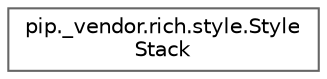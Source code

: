 digraph "Graphical Class Hierarchy"
{
 // LATEX_PDF_SIZE
  bgcolor="transparent";
  edge [fontname=Helvetica,fontsize=10,labelfontname=Helvetica,labelfontsize=10];
  node [fontname=Helvetica,fontsize=10,shape=box,height=0.2,width=0.4];
  rankdir="LR";
  Node0 [id="Node000000",label="pip._vendor.rich.style.Style\lStack",height=0.2,width=0.4,color="grey40", fillcolor="white", style="filled",URL="$d4/d42/classpip_1_1__vendor_1_1rich_1_1style_1_1StyleStack.html",tooltip=" "];
}
